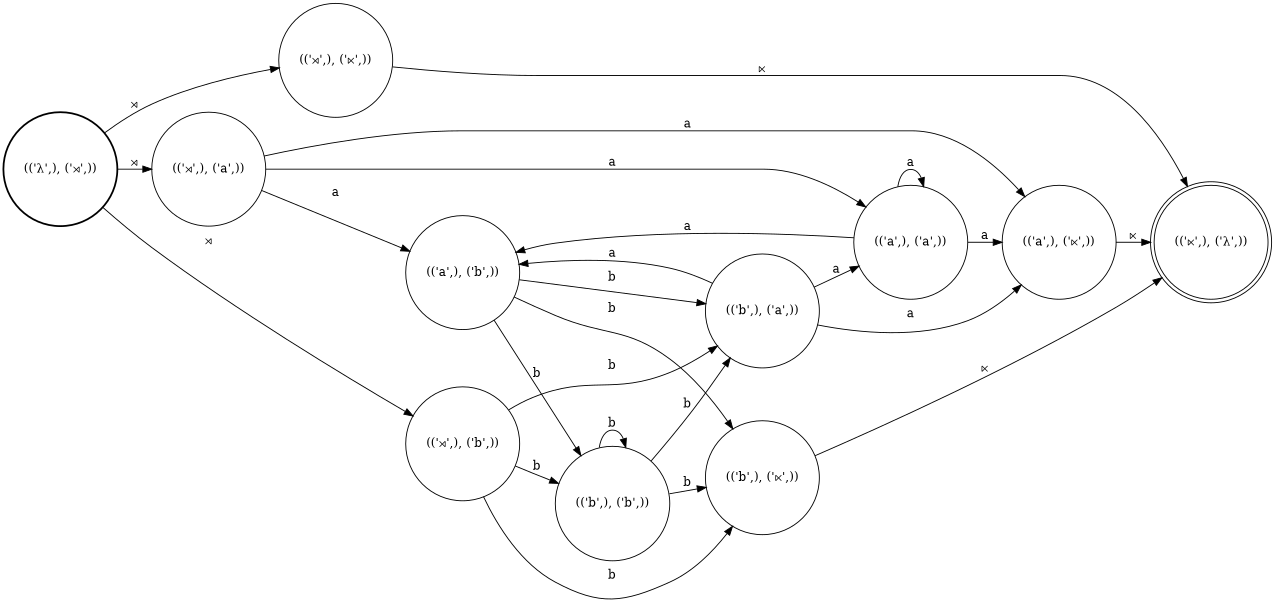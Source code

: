 digraph FST {
rankdir = LR;
size = "8.5,11";
center = 1;
orientation = Portrait;
ranksep = "0.4";
nodesep = "0.25";
0 [label = "(('λ',), ('⋊',))", shape = circle, style = bold, fontsize = 14]
	0 -> 1 [label = "⋊", fontsize = 14];
	0 -> 2 [label = "⋊", fontsize = 14];
	0 -> 3 [label = "⋊", fontsize = 14];
1 [label = "(('⋊',), ('⋉',))", shape = circle, style = solid, fontsize = 14]
	1 -> 7 [label = "⋉", fontsize = 14];
2 [label = "(('⋊',), ('a',))", shape = circle, style = solid, fontsize = 14]
	2 -> 4 [label = "a", fontsize = 14];
	2 -> 5 [label = "a", fontsize = 14];
	2 -> 6 [label = "a", fontsize = 14];
3 [label = "(('⋊',), ('b',))", shape = circle, style = solid, fontsize = 14]
	3 -> 8 [label = "b", fontsize = 14];
	3 -> 9 [label = "b", fontsize = 14];
	3 -> 10 [label = "b", fontsize = 14];
4 [label = "(('a',), ('⋉',))", shape = circle, style = solid, fontsize = 14]
	4 -> 7 [label = "⋉", fontsize = 14];
5 [label = "(('a',), ('b',))", shape = circle, style = solid, fontsize = 14]
	5 -> 8 [label = "b", fontsize = 14];
	5 -> 9 [label = "b", fontsize = 14];
	5 -> 10 [label = "b", fontsize = 14];
6 [label = "(('a',), ('a',))", shape = circle, style = solid, fontsize = 14]
	6 -> 4 [label = "a", fontsize = 14];
	6 -> 5 [label = "a", fontsize = 14];
	6 -> 6 [label = "a", fontsize = 14];
7 [label = "(('⋉',), ('λ',))", shape = doublecircle, style = solid, fontsize = 14]
8 [label = "(('b',), ('⋉',))", shape = circle, style = solid, fontsize = 14]
	8 -> 7 [label = "⋉", fontsize = 14];
9 [label = "(('b',), ('b',))", shape = circle, style = solid, fontsize = 14]
	9 -> 8 [label = "b", fontsize = 14];
	9 -> 9 [label = "b", fontsize = 14];
	9 -> 10 [label = "b", fontsize = 14];
10 [label = "(('b',), ('a',))", shape = circle, style = solid, fontsize = 14]
	10 -> 4 [label = "a", fontsize = 14];
	10 -> 5 [label = "a", fontsize = 14];
	10 -> 6 [label = "a", fontsize = 14];
}
